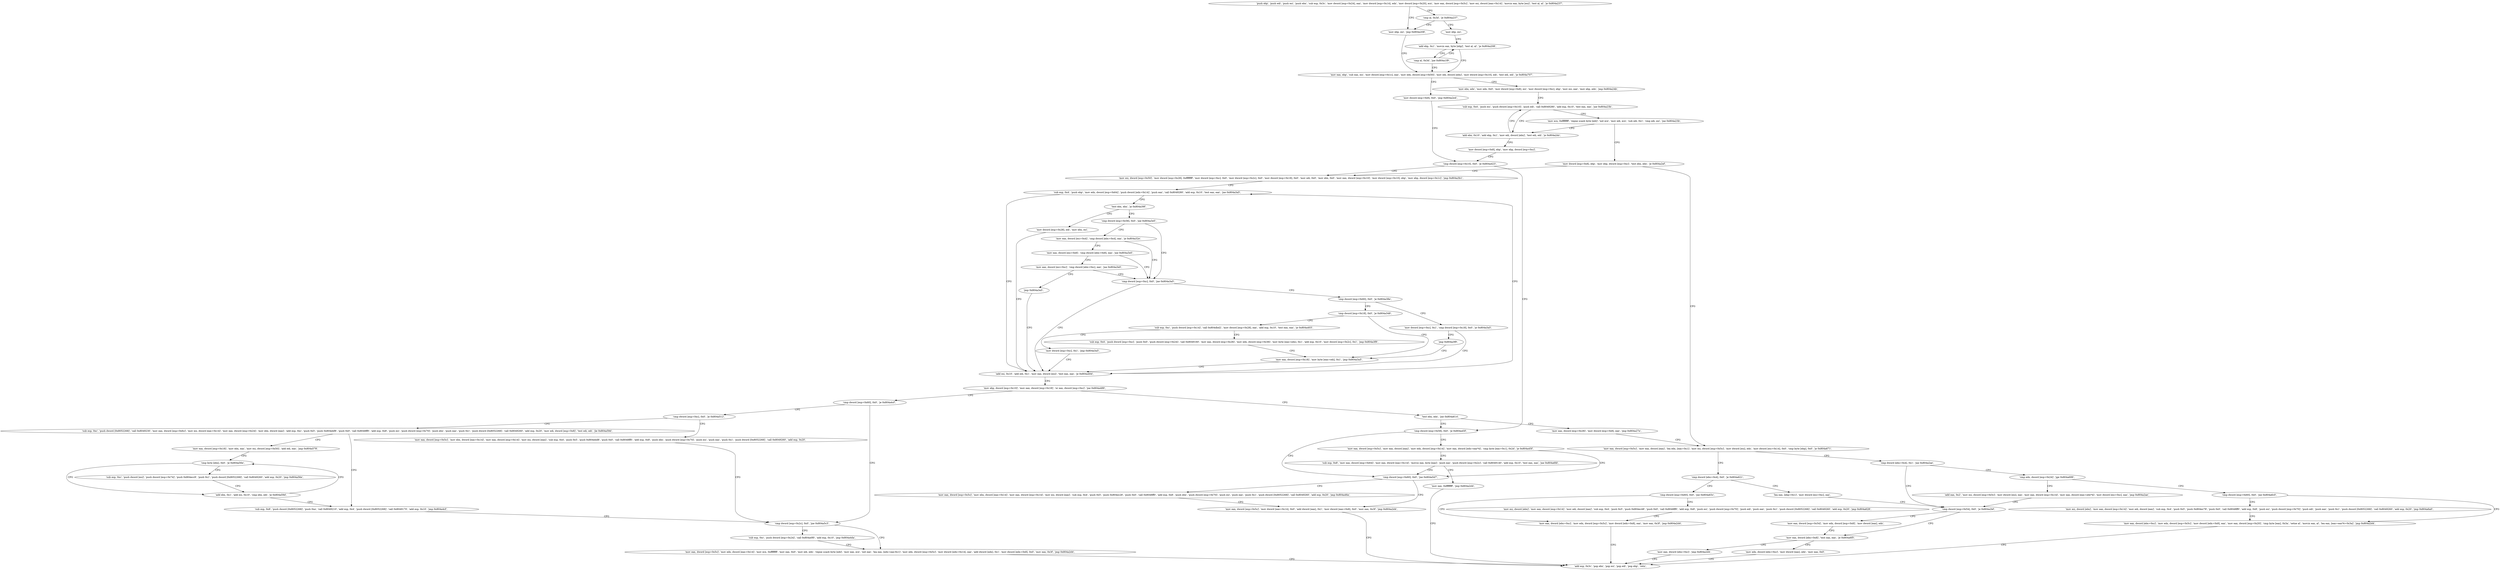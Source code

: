 digraph "func" {
"134521298" [label = "'push ebp', 'push edi', 'push esi', 'push ebx', 'sub esp, 0x3c', 'mov dword [esp+0x24], eax', 'mov dword [esp+0x14], edx', 'mov dword [esp+0x20], ecx', 'mov eax, dword [esp+0x5c]', 'mov esi, dword [eax+0x14]', 'movzx eax, byte [esi]', 'test al, al', 'je 0x804a237', " ]
"134521399" [label = "'mov ebp, esi', 'jmp 0x804a208', " ]
"134521331" [label = "'cmp al, 0x3d', 'je 0x804a237', " ]
"134521352" [label = "'mov eax, ebp', 'sub eax, esi', 'mov dword [esp+0x1c], eax', 'mov edx, dword [esp+0x50]', 'mov edi, dword [edx]', 'mov dword [esp+0x10], edi', 'test edi, edi', 'je 0x804a707', " ]
"134521335" [label = "'mov ebp, esi', " ]
"134522631" [label = "'mov dword [esp+0x8], 0x0', 'jmp 0x804a2e4', " ]
"134521378" [label = "'mov ebx, edx', 'mov edx, 0x0', 'mov dword [esp+0x8], esi', 'mov dword [esp+0xc], ebp', 'mov esi, eax', 'mov ebp, edx', 'jmp 0x804a24b', " ]
"134521337" [label = "'add ebp, 0x1', 'movzx eax, byte [ebp]', 'test al, al', 'je 0x804a208', " ]
"134521572" [label = "'cmp dword [esp+0x10], 0x0', 'je 0x804a423', " ]
"134521419" [label = "'sub esp, 0x4', 'push esi', 'push dword [esp+0x10]', 'push edi', 'call 0x8049280', 'add esp, 0x10', 'test eax, eax', 'jne 0x804a23b', " ]
"134521348" [label = "'cmp al, 0x3d', 'jne 0x804a1f9', " ]
"134521891" [label = "'cmp dword [esp+0x58], 0x0', 'je 0x804a45f', " ]
"134521583" [label = "'mov esi, dword [esp+0x50]', 'mov dword [esp+0x28], 0xffffffff', 'mov dword [esp+0xc], 0x0', 'mov dword [esp+0x2c], 0x0', 'mov dword [esp+0x18], 0x0', 'mov edi, 0x0', 'mov ebx, 0x0', 'mov eax, dword [esp+0x10]', 'mov dword [esp+0x10], ebp', 'mov ebp, dword [esp+0x1c]', 'jmp 0x804a3b1', " ]
"134521403" [label = "'add ebx, 0x10', 'add ebp, 0x1', 'mov edi, dword [ebx]', 'test edi, edi', 'je 0x804a2dc', " ]
"134521440" [label = "'mov ecx, 0xffffffff', 'repne scasb byte [edi]', 'not ecx', 'mov edi, ecx', 'sub edi, 0x1', 'cmp edi, esi', 'jne 0x804a23b', " ]
"134521951" [label = "'cmp dword [esp+0x60], 0x0', 'jne 0x804a5d7', " ]
"134521898" [label = "'mov eax, dword [esp+0x5c]', 'mov eax, dword [eax]', 'mov edx, dword [esp+0x14]', 'mov eax, dword [edx+eax*4]', 'cmp byte [eax+0x1], 0x2d', 'je 0x804a45f', " ]
"134521777" [label = "'sub esp, 0x4', 'push ebp', 'mov edx, dword [esp+0x64]', 'push dword [edx+0x14]', 'push eax', 'call 0x8049280', 'add esp, 0x10', 'test eax, eax', 'jne 0x804a3a5', " ]
"134521564" [label = "'mov dword [esp+0x8], ebp', 'mov ebp, dword [esp+0xc]', " ]
"134521458" [label = "'mov dword [esp+0x8], ebp', 'mov ebp, dword [esp+0xc]', 'test ebx, ebx', 'je 0x804a2ef', " ]
"134522327" [label = "'mov eax, dword [esp+0x5c]', 'mov ebx, dword [eax+0x14]', 'mov eax, dword [esp+0x14]', 'mov esi, dword [eax]', 'sub esp, 0x4', 'push 0x5', 'push 0x804ec28', 'push 0x0', 'call 0x8048ff0', 'add esp, 0x8', 'push ebx', 'push dword [esp+0x70]', 'push esi', 'push eax', 'push 0x1', 'push dword [0x8052268]', 'call 0x8049260', 'add esp, 0x20', 'jmp 0x804a46a', " ]
"134521962" [label = "'mov eax, dword [esp+0x5c]', 'mov dword [eax+0x14], 0x0', 'add dword [eax], 0x1', 'mov dword [eax+0x8], 0x0', 'mov eax, 0x3f', 'jmp 0x804a2d4', " ]
"134521917" [label = "'sub esp, 0x8', 'mov eax, dword [esp+0x64]', 'mov eax, dword [eax+0x14]', 'movsx eax, byte [eax]', 'push eax', 'push dword [esp+0x2c]', 'call 0x8049140', 'add esp, 0x10', 'test eax, eax', 'jne 0x804a6fd', " ]
"134521765" [label = "'add esi, 0x10', 'add edi, 0x1', 'mov eax, dword [esi]', 'test eax, eax', 'je 0x804a40d', " ]
"134521801" [label = "'test ebx, ebx', 'je 0x804a39f', " ]
"134521470" [label = "'mov eax, dword [esp+0x5c]', 'mov eax, dword [eax]', 'lea edx, [eax+0x1]', 'mov esi, dword [esp+0x5c]', 'mov dword [esi], edx', 'mov dword [esi+0x14], 0x0', 'cmp byte [ebp], 0x0', 'je 0x804a671', " ]
"134521556" [label = "'add esp, 0x3c', 'pop ebx', 'pop esi', 'pop edi', 'pop ebp', 'retn', " ]
"134522621" [label = "'mov eax, 0xffffffff', 'jmp 0x804a2d4', " ]
"134521869" [label = "'mov ebp, dword [esp+0x10]', 'mov eax, dword [esp+0x18]', 'or eax, dword [esp+0xc]', 'jne 0x804a489', " ]
"134521759" [label = "'mov dword [esp+0x28], edi', 'mov ebx, esi', " ]
"134521805" [label = "'cmp dword [esp+0x58], 0x0', 'jne 0x804a3e0', " ]
"134522481" [label = "'cmp dword [ebx+0x4], 0x1', 'jne 0x804a2ae', " ]
"134521502" [label = "'cmp dword [ebx+0x4], 0x0', 'je 0x804a621', " ]
"134521993" [label = "'cmp dword [esp+0x60], 0x0', 'je 0x804a4cf', " ]
"134521883" [label = "'test ebx, ebx', 'jne 0x804a614', " ]
"134521824" [label = "'cmp dword [esp+0xc], 0x0', 'jne 0x804a3a5', " ]
"134521812" [label = "'mov eax, dword [esi+0x4]', 'cmp dword [ebx+0x4], eax', 'je 0x804a32e', " ]
"134521518" [label = "'cmp dword [esp+0x54], 0x0', 'je 0x804a2bf', " ]
"134522491" [label = "'cmp edx, dword [esp+0x24]', 'jge 0x804a699', " ]
"134522401" [label = "'cmp dword [esp+0x60], 0x0', 'jne 0x804a63c', " ]
"134521512" [label = "'lea eax, [ebp+0x1]', 'mov dword [esi+0xc], eax', " ]
"134522063" [label = "'cmp dword [esp+0x2c], 0x0', 'jne 0x804a5c3', " ]
"134522000" [label = "'cmp dword [esp+0xc], 0x0', 'je 0x804a512', " ]
"134522388" [label = "'mov eax, dword [esp+0x28]', 'mov dword [esp+0x8], eax', 'jmp 0x804a27e', " ]
"134521831" [label = "'cmp dword [esp+0x60], 0x0', 'je 0x804a38e', " ]
"134521646" [label = "'mov eax, dword [esi+0x8]', 'cmp dword [ebx+0x8], eax', 'jne 0x804a3e0', " ]
"134521535" [label = "'mov eax, dword [ebx+0x8]', 'test eax, eax', 'je 0x804a6f5', " ]
"134521525" [label = "'mov eax, dword [esp+0x54]', 'mov edx, dword [esp+0x8]', 'mov dword [eax], edx', " ]
"134522521" [label = "'cmp dword [esp+0x60], 0x0', 'jne 0x804a6c0', " ]
"134522497" [label = "'add eax, 0x2', 'mov esi, dword [esp+0x5c]', 'mov dword [esi], eax', 'mov eax, dword [esp+0x14]', 'mov eax, dword [eax+edx*4]', 'mov dword [esi+0xc], eax', 'jmp 0x804a2ae', " ]
"134522428" [label = "'mov esi, dword [ebx]', 'mov eax, dword [esp+0x14]', 'mov edi, dword [eax]', 'sub esp, 0x4', 'push 0x5', 'push 0x804ec48', 'push 0x0', 'call 0x8048ff0', 'add esp, 0x8', 'push esi', 'push dword [esp+0x70]', 'push edi', 'push eax', 'push 0x1', 'push dword [0x8052268]', 'call 0x8049260', 'add esp, 0x20', 'jmp 0x804a628', " ]
"134522408" [label = "'mov eax, dword [ebx+0xc]', 'mov edx, dword [esp+0x5c]', 'mov dword [edx+0x8], eax', 'mov eax, 0x3f', 'jmp 0x804a2d4', " ]
"134522307" [label = "'sub esp, 0xc', 'push dword [esp+0x24]', 'call 0x804a0f0', 'add esp, 0x10', 'jmp 0x804a4da', " ]
"134522074" [label = "'mov eax, dword [esp+0x5c]', 'mov edx, dword [eax+0x14]', 'mov ecx, 0xffffffff', 'mov eax, 0x0', 'mov edi, edx', 'repne scasb byte [edi]', 'mov eax, ecx', 'not eax', 'lea eax, [edx+eax-0x1]', 'mov edx, dword [esp+0x5c]', 'mov dword [edx+0x14], eax', 'add dword [edx], 0x1', 'mov dword [edx+0x8], 0x0', 'mov eax, 0x3f', 'jmp 0x804a2d4', " ]
"134522130" [label = "'sub esp, 0xc', 'push dword [0x8052268]', 'call 0x8049230', 'mov eax, dword [esp+0x6c]', 'mov esi, dword [eax+0x14]', 'mov eax, dword [esp+0x24]', 'mov ebx, dword [eax]', 'add esp, 0xc', 'push 0x5', 'push 0x804ebf8', 'push 0x0', 'call 0x8048ff0', 'add esp, 0x8', 'push esi', 'push dword [esp+0x70]', 'push ebx', 'push eax', 'push 0x1', 'push dword [0x8052268]', 'call 0x8049260', 'add esp, 0x20', 'mov edi, dword [esp+0x8]', 'test edi, edi', 'jle 0x804a59d', " ]
"134522007" [label = "'mov eax, dword [esp+0x5c]', 'mov ebx, dword [eax+0x14]', 'mov eax, dword [esp+0x14]', 'mov esi, dword [eax]', 'sub esp, 0x4', 'push 0x5', 'push 0x804ebd8', 'push 0x0', 'call 0x8048ff0', 'add esp, 0x8', 'push ebx', 'push dword [esp+0x70]', 'push esi', 'push eax', 'push 0x1', 'push dword [0x8052268]', 'call 0x8049260', 'add esp, 0x20', " ]
"134521742" [label = "'mov dword [esp+0xc], 0x1', 'cmp dword [esp+0x18], 0x0', 'je 0x804a3a5', " ]
"134521838" [label = "'cmp dword [esp+0x18], 0x0', 'je 0x804a348', " ]
"134521658" [label = "'mov eax, dword [esi+0xc]', 'cmp dword [ebx+0xc], eax', 'jne 0x804a3e0', " ]
"134522613" [label = "'mov eax, dword [ebx+0xc]', 'jmp 0x804a2d4', " ]
"134521546" [label = "'mov edx, dword [ebx+0xc]', 'mov dword [eax], edx', 'mov eax, 0x0', " ]
"134522560" [label = "'mov esi, dword [ebx]', 'mov eax, dword [esp+0x14]', 'mov edi, dword [eax]', 'sub esp, 0x4', 'push 0x5', 'push 0x804ec78', 'push 0x0', 'call 0x8048ff0', 'add esp, 0x8', 'push esi', 'push dword [esp+0x70]', 'push edi', 'push eax', 'push 0x1', 'push dword [0x8052268]', 'call 0x8049260', 'add esp, 0x20', 'jmp 0x804a6a0', " ]
"134522528" [label = "'mov eax, dword [ebx+0xc]', 'mov edx, dword [esp+0x5c]', 'mov dword [edx+0x8], eax', 'mov eax, dword [esp+0x20]', 'cmp byte [eax], 0x3a', 'setne al', 'movzx eax, al', 'lea eax, [eax+eax*4+0x3a]', 'jmp 0x804a2d4', " ]
"134522269" [label = "'sub esp, 0x8', 'push dword [0x8052268]', 'push 0xa', 'call 0x8049210', 'add esp, 0x4', 'push dword [0x8052268]', 'call 0x8049170', 'add esp, 0x10', 'jmp 0x804a4cf', " ]
"134522208" [label = "'mov eax, dword [esp+0x18]', 'mov ebx, eax', 'mov esi, dword [esp+0x50]', 'add edi, eax', 'jmp 0x804a578', " ]
"134521757" [label = "'jmp 0x804a3f9', " ]
"134521672" [label = "'sub esp, 0xc', 'push dword [esp+0x14]', 'call 0x804dbd2', 'mov dword [esp+0x28], eax', 'add esp, 0x10', 'test eax, eax', 'je 0x804a403', " ]
"134521849" [label = "'mov eax, dword [esp+0x18]', 'mov byte [eax+edi], 0x1', 'jmp 0x804a3a5', " ]
"134521670" [label = "'jmp 0x804a3a5', " ]
"134522232" [label = "'cmp byte [ebx], 0x0', 'je 0x804a56e', " ]
"134521859" [label = "'mov dword [esp+0xc], 0x1', 'jmp 0x804a3a5', " ]
"134521699" [label = "'sub esp, 0x4', 'push dword [esp+0xc]', 'push 0x0', 'push dword [esp+0x24]', 'call 0x8049160', 'mov eax, dword [esp+0x28]', 'mov edx, dword [esp+0x38]', 'mov byte [eax+edx], 0x1', 'add esp, 0x10', 'mov dword [esp+0x2c], 0x1', 'jmp 0x804a3f9', " ]
"134522222" [label = "'add ebx, 0x1', 'add esi, 0x10', 'cmp ebx, edi', 'je 0x804a59d', " ]
"134522237" [label = "'sub esp, 0xc', 'push dword [esi]', 'push dword [esp+0x74]', 'push 0x804ecc9', 'push 0x1', 'push dword [0x8052268]', 'call 0x8049260', 'add esp, 0x20', 'jmp 0x804a56e', " ]
"134521298" -> "134521399" [ label = "CFG" ]
"134521298" -> "134521331" [ label = "CFG" ]
"134521399" -> "134521352" [ label = "CFG" ]
"134521331" -> "134521399" [ label = "CFG" ]
"134521331" -> "134521335" [ label = "CFG" ]
"134521352" -> "134522631" [ label = "CFG" ]
"134521352" -> "134521378" [ label = "CFG" ]
"134521335" -> "134521337" [ label = "CFG" ]
"134522631" -> "134521572" [ label = "CFG" ]
"134521378" -> "134521419" [ label = "CFG" ]
"134521337" -> "134521352" [ label = "CFG" ]
"134521337" -> "134521348" [ label = "CFG" ]
"134521572" -> "134521891" [ label = "CFG" ]
"134521572" -> "134521583" [ label = "CFG" ]
"134521419" -> "134521403" [ label = "CFG" ]
"134521419" -> "134521440" [ label = "CFG" ]
"134521348" -> "134521337" [ label = "CFG" ]
"134521348" -> "134521352" [ label = "CFG" ]
"134521891" -> "134521951" [ label = "CFG" ]
"134521891" -> "134521898" [ label = "CFG" ]
"134521583" -> "134521777" [ label = "CFG" ]
"134521403" -> "134521564" [ label = "CFG" ]
"134521403" -> "134521419" [ label = "CFG" ]
"134521440" -> "134521403" [ label = "CFG" ]
"134521440" -> "134521458" [ label = "CFG" ]
"134521951" -> "134522327" [ label = "CFG" ]
"134521951" -> "134521962" [ label = "CFG" ]
"134521898" -> "134521951" [ label = "CFG" ]
"134521898" -> "134521917" [ label = "CFG" ]
"134521777" -> "134521765" [ label = "CFG" ]
"134521777" -> "134521801" [ label = "CFG" ]
"134521564" -> "134521572" [ label = "CFG" ]
"134521458" -> "134521583" [ label = "CFG" ]
"134521458" -> "134521470" [ label = "CFG" ]
"134522327" -> "134521962" [ label = "CFG" ]
"134521962" -> "134521556" [ label = "CFG" ]
"134521917" -> "134522621" [ label = "CFG" ]
"134521917" -> "134521951" [ label = "CFG" ]
"134521765" -> "134521869" [ label = "CFG" ]
"134521765" -> "134521777" [ label = "CFG" ]
"134521801" -> "134521759" [ label = "CFG" ]
"134521801" -> "134521805" [ label = "CFG" ]
"134521470" -> "134522481" [ label = "CFG" ]
"134521470" -> "134521502" [ label = "CFG" ]
"134522621" -> "134521556" [ label = "CFG" ]
"134521869" -> "134521993" [ label = "CFG" ]
"134521869" -> "134521883" [ label = "CFG" ]
"134521759" -> "134521765" [ label = "CFG" ]
"134521805" -> "134521824" [ label = "CFG" ]
"134521805" -> "134521812" [ label = "CFG" ]
"134522481" -> "134521518" [ label = "CFG" ]
"134522481" -> "134522491" [ label = "CFG" ]
"134521502" -> "134522401" [ label = "CFG" ]
"134521502" -> "134521512" [ label = "CFG" ]
"134521993" -> "134522063" [ label = "CFG" ]
"134521993" -> "134522000" [ label = "CFG" ]
"134521883" -> "134522388" [ label = "CFG" ]
"134521883" -> "134521891" [ label = "CFG" ]
"134521824" -> "134521765" [ label = "CFG" ]
"134521824" -> "134521831" [ label = "CFG" ]
"134521812" -> "134521646" [ label = "CFG" ]
"134521812" -> "134521824" [ label = "CFG" ]
"134521518" -> "134521535" [ label = "CFG" ]
"134521518" -> "134521525" [ label = "CFG" ]
"134522491" -> "134522521" [ label = "CFG" ]
"134522491" -> "134522497" [ label = "CFG" ]
"134522401" -> "134522428" [ label = "CFG" ]
"134522401" -> "134522408" [ label = "CFG" ]
"134521512" -> "134521518" [ label = "CFG" ]
"134522063" -> "134522307" [ label = "CFG" ]
"134522063" -> "134522074" [ label = "CFG" ]
"134522000" -> "134522130" [ label = "CFG" ]
"134522000" -> "134522007" [ label = "CFG" ]
"134522388" -> "134521470" [ label = "CFG" ]
"134521831" -> "134521742" [ label = "CFG" ]
"134521831" -> "134521838" [ label = "CFG" ]
"134521646" -> "134521824" [ label = "CFG" ]
"134521646" -> "134521658" [ label = "CFG" ]
"134521535" -> "134522613" [ label = "CFG" ]
"134521535" -> "134521546" [ label = "CFG" ]
"134521525" -> "134521535" [ label = "CFG" ]
"134522521" -> "134522560" [ label = "CFG" ]
"134522521" -> "134522528" [ label = "CFG" ]
"134522497" -> "134521518" [ label = "CFG" ]
"134522428" -> "134522408" [ label = "CFG" ]
"134522408" -> "134521556" [ label = "CFG" ]
"134522307" -> "134522074" [ label = "CFG" ]
"134522074" -> "134521556" [ label = "CFG" ]
"134522130" -> "134522269" [ label = "CFG" ]
"134522130" -> "134522208" [ label = "CFG" ]
"134522007" -> "134522063" [ label = "CFG" ]
"134521742" -> "134521765" [ label = "CFG" ]
"134521742" -> "134521757" [ label = "CFG" ]
"134521838" -> "134521672" [ label = "CFG" ]
"134521838" -> "134521849" [ label = "CFG" ]
"134521658" -> "134521824" [ label = "CFG" ]
"134521658" -> "134521670" [ label = "CFG" ]
"134522613" -> "134521556" [ label = "CFG" ]
"134521546" -> "134521556" [ label = "CFG" ]
"134522560" -> "134522528" [ label = "CFG" ]
"134522528" -> "134521556" [ label = "CFG" ]
"134522269" -> "134522063" [ label = "CFG" ]
"134522208" -> "134522232" [ label = "CFG" ]
"134521757" -> "134521849" [ label = "CFG" ]
"134521672" -> "134521859" [ label = "CFG" ]
"134521672" -> "134521699" [ label = "CFG" ]
"134521849" -> "134521765" [ label = "CFG" ]
"134521670" -> "134521765" [ label = "CFG" ]
"134522232" -> "134522222" [ label = "CFG" ]
"134522232" -> "134522237" [ label = "CFG" ]
"134521859" -> "134521765" [ label = "CFG" ]
"134521699" -> "134521849" [ label = "CFG" ]
"134522222" -> "134522269" [ label = "CFG" ]
"134522222" -> "134522232" [ label = "CFG" ]
"134522237" -> "134522222" [ label = "CFG" ]
}
